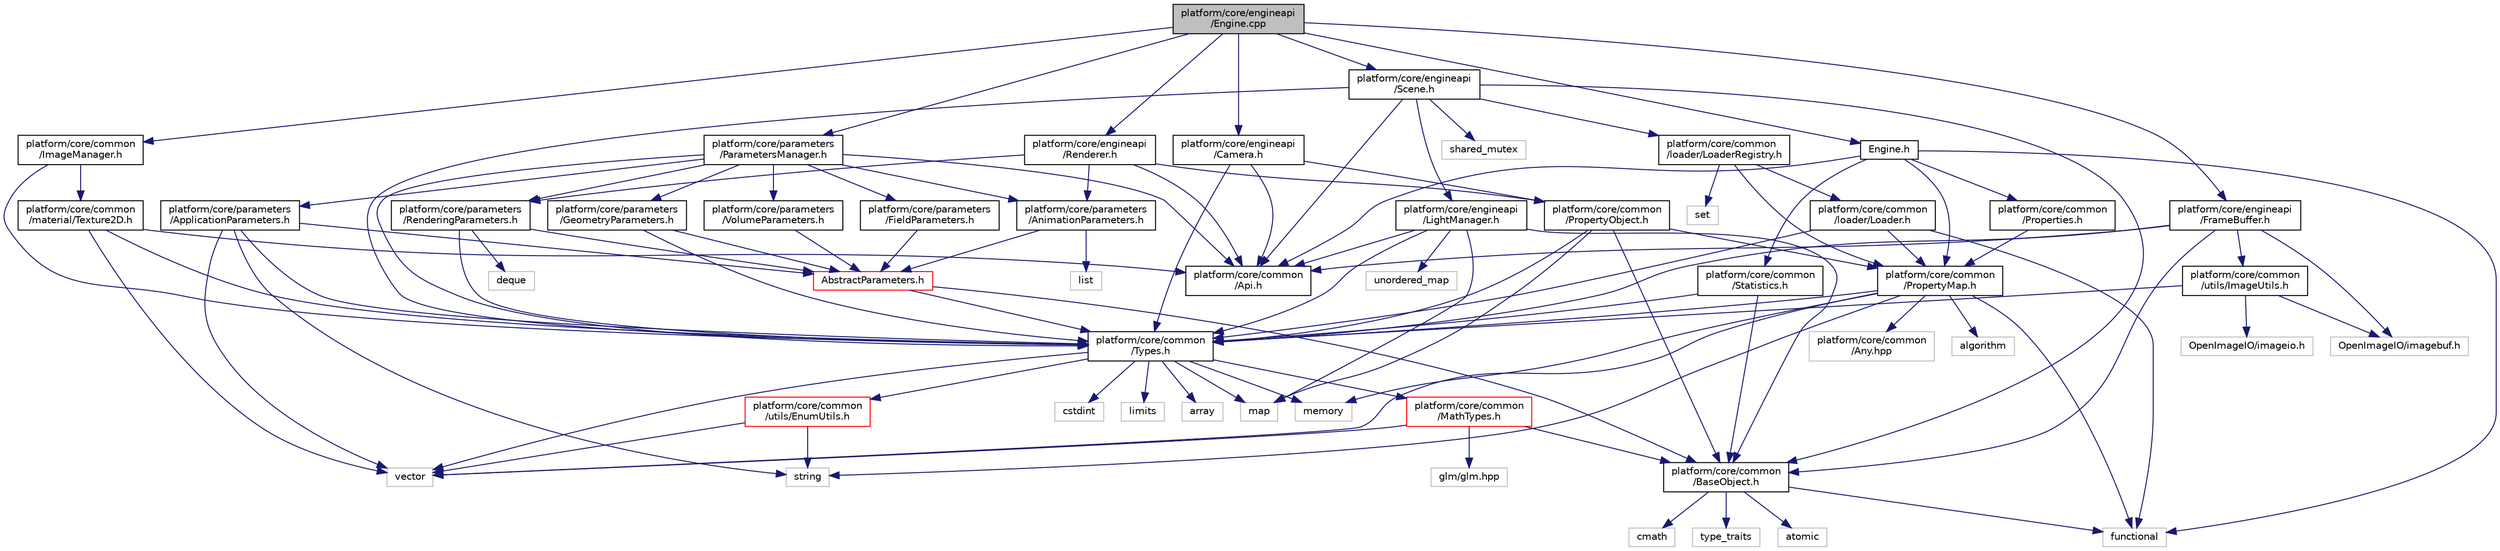 digraph "platform/core/engineapi/Engine.cpp"
{
 // LATEX_PDF_SIZE
  edge [fontname="Helvetica",fontsize="10",labelfontname="Helvetica",labelfontsize="10"];
  node [fontname="Helvetica",fontsize="10",shape=record];
  Node1 [label="platform/core/engineapi\l/Engine.cpp",height=0.2,width=0.4,color="black", fillcolor="grey75", style="filled", fontcolor="black",tooltip=" "];
  Node1 -> Node2 [color="midnightblue",fontsize="10",style="solid",fontname="Helvetica"];
  Node2 [label="Engine.h",height=0.2,width=0.4,color="black", fillcolor="white", style="filled",URL="$d1/dd4/Engine_8h.html",tooltip=" "];
  Node2 -> Node3 [color="midnightblue",fontsize="10",style="solid",fontname="Helvetica"];
  Node3 [label="platform/core/common\l/Api.h",height=0.2,width=0.4,color="black", fillcolor="white", style="filled",URL="$df/d21/Api_8h.html",tooltip=" "];
  Node2 -> Node4 [color="midnightblue",fontsize="10",style="solid",fontname="Helvetica"];
  Node4 [label="platform/core/common\l/Properties.h",height=0.2,width=0.4,color="black", fillcolor="white", style="filled",URL="$db/db2/platform_2core_2common_2Properties_8h.html",tooltip=" "];
  Node4 -> Node5 [color="midnightblue",fontsize="10",style="solid",fontname="Helvetica"];
  Node5 [label="platform/core/common\l/PropertyMap.h",height=0.2,width=0.4,color="black", fillcolor="white", style="filled",URL="$dc/d04/PropertyMap_8h.html",tooltip=" "];
  Node5 -> Node6 [color="midnightblue",fontsize="10",style="solid",fontname="Helvetica"];
  Node6 [label="platform/core/common\l/Types.h",height=0.2,width=0.4,color="black", fillcolor="white", style="filled",URL="$de/d53/platform_2core_2common_2Types_8h.html",tooltip=" "];
  Node6 -> Node7 [color="midnightblue",fontsize="10",style="solid",fontname="Helvetica"];
  Node7 [label="platform/core/common\l/MathTypes.h",height=0.2,width=0.4,color="red", fillcolor="white", style="filled",URL="$d5/d55/MathTypes_8h.html",tooltip=" "];
  Node7 -> Node8 [color="midnightblue",fontsize="10",style="solid",fontname="Helvetica"];
  Node8 [label="glm/glm.hpp",height=0.2,width=0.4,color="grey75", fillcolor="white", style="filled",tooltip=" "];
  Node7 -> Node11 [color="midnightblue",fontsize="10",style="solid",fontname="Helvetica"];
  Node11 [label="vector",height=0.2,width=0.4,color="grey75", fillcolor="white", style="filled",tooltip=" "];
  Node7 -> Node12 [color="midnightblue",fontsize="10",style="solid",fontname="Helvetica"];
  Node12 [label="platform/core/common\l/BaseObject.h",height=0.2,width=0.4,color="black", fillcolor="white", style="filled",URL="$d0/d3f/BaseObject_8h.html",tooltip=" "];
  Node12 -> Node13 [color="midnightblue",fontsize="10",style="solid",fontname="Helvetica"];
  Node13 [label="atomic",height=0.2,width=0.4,color="grey75", fillcolor="white", style="filled",tooltip=" "];
  Node12 -> Node14 [color="midnightblue",fontsize="10",style="solid",fontname="Helvetica"];
  Node14 [label="cmath",height=0.2,width=0.4,color="grey75", fillcolor="white", style="filled",tooltip=" "];
  Node12 -> Node15 [color="midnightblue",fontsize="10",style="solid",fontname="Helvetica"];
  Node15 [label="functional",height=0.2,width=0.4,color="grey75", fillcolor="white", style="filled",tooltip=" "];
  Node12 -> Node16 [color="midnightblue",fontsize="10",style="solid",fontname="Helvetica"];
  Node16 [label="type_traits",height=0.2,width=0.4,color="grey75", fillcolor="white", style="filled",tooltip=" "];
  Node6 -> Node18 [color="midnightblue",fontsize="10",style="solid",fontname="Helvetica"];
  Node18 [label="platform/core/common\l/utils/EnumUtils.h",height=0.2,width=0.4,color="red", fillcolor="white", style="filled",URL="$d3/d34/EnumUtils_8h.html",tooltip=" "];
  Node18 -> Node19 [color="midnightblue",fontsize="10",style="solid",fontname="Helvetica"];
  Node19 [label="string",height=0.2,width=0.4,color="grey75", fillcolor="white", style="filled",tooltip=" "];
  Node18 -> Node11 [color="midnightblue",fontsize="10",style="solid",fontname="Helvetica"];
  Node6 -> Node21 [color="midnightblue",fontsize="10",style="solid",fontname="Helvetica"];
  Node21 [label="array",height=0.2,width=0.4,color="grey75", fillcolor="white", style="filled",tooltip=" "];
  Node6 -> Node22 [color="midnightblue",fontsize="10",style="solid",fontname="Helvetica"];
  Node22 [label="cstdint",height=0.2,width=0.4,color="grey75", fillcolor="white", style="filled",tooltip=" "];
  Node6 -> Node23 [color="midnightblue",fontsize="10",style="solid",fontname="Helvetica"];
  Node23 [label="limits",height=0.2,width=0.4,color="grey75", fillcolor="white", style="filled",tooltip=" "];
  Node6 -> Node24 [color="midnightblue",fontsize="10",style="solid",fontname="Helvetica"];
  Node24 [label="map",height=0.2,width=0.4,color="grey75", fillcolor="white", style="filled",tooltip=" "];
  Node6 -> Node25 [color="midnightblue",fontsize="10",style="solid",fontname="Helvetica"];
  Node25 [label="memory",height=0.2,width=0.4,color="grey75", fillcolor="white", style="filled",tooltip=" "];
  Node6 -> Node11 [color="midnightblue",fontsize="10",style="solid",fontname="Helvetica"];
  Node5 -> Node26 [color="midnightblue",fontsize="10",style="solid",fontname="Helvetica"];
  Node26 [label="platform/core/common\l/Any.hpp",height=0.2,width=0.4,color="grey75", fillcolor="white", style="filled",tooltip=" "];
  Node5 -> Node27 [color="midnightblue",fontsize="10",style="solid",fontname="Helvetica"];
  Node27 [label="algorithm",height=0.2,width=0.4,color="grey75", fillcolor="white", style="filled",tooltip=" "];
  Node5 -> Node15 [color="midnightblue",fontsize="10",style="solid",fontname="Helvetica"];
  Node5 -> Node25 [color="midnightblue",fontsize="10",style="solid",fontname="Helvetica"];
  Node5 -> Node19 [color="midnightblue",fontsize="10",style="solid",fontname="Helvetica"];
  Node5 -> Node11 [color="midnightblue",fontsize="10",style="solid",fontname="Helvetica"];
  Node2 -> Node5 [color="midnightblue",fontsize="10",style="solid",fontname="Helvetica"];
  Node2 -> Node28 [color="midnightblue",fontsize="10",style="solid",fontname="Helvetica"];
  Node28 [label="platform/core/common\l/Statistics.h",height=0.2,width=0.4,color="black", fillcolor="white", style="filled",URL="$d1/dd6/Statistics_8h.html",tooltip=" "];
  Node28 -> Node12 [color="midnightblue",fontsize="10",style="solid",fontname="Helvetica"];
  Node28 -> Node6 [color="midnightblue",fontsize="10",style="solid",fontname="Helvetica"];
  Node2 -> Node15 [color="midnightblue",fontsize="10",style="solid",fontname="Helvetica"];
  Node1 -> Node29 [color="midnightblue",fontsize="10",style="solid",fontname="Helvetica"];
  Node29 [label="platform/core/engineapi\l/Camera.h",height=0.2,width=0.4,color="black", fillcolor="white", style="filled",URL="$dd/de4/Camera_8h.html",tooltip=" "];
  Node29 -> Node3 [color="midnightblue",fontsize="10",style="solid",fontname="Helvetica"];
  Node29 -> Node30 [color="midnightblue",fontsize="10",style="solid",fontname="Helvetica"];
  Node30 [label="platform/core/common\l/PropertyObject.h",height=0.2,width=0.4,color="black", fillcolor="white", style="filled",URL="$d4/d17/PropertyObject_8h.html",tooltip=" "];
  Node30 -> Node12 [color="midnightblue",fontsize="10",style="solid",fontname="Helvetica"];
  Node30 -> Node5 [color="midnightblue",fontsize="10",style="solid",fontname="Helvetica"];
  Node30 -> Node6 [color="midnightblue",fontsize="10",style="solid",fontname="Helvetica"];
  Node30 -> Node24 [color="midnightblue",fontsize="10",style="solid",fontname="Helvetica"];
  Node29 -> Node6 [color="midnightblue",fontsize="10",style="solid",fontname="Helvetica"];
  Node1 -> Node31 [color="midnightblue",fontsize="10",style="solid",fontname="Helvetica"];
  Node31 [label="platform/core/engineapi\l/FrameBuffer.h",height=0.2,width=0.4,color="black", fillcolor="white", style="filled",URL="$da/d8a/FrameBuffer_8h.html",tooltip=" "];
  Node31 -> Node3 [color="midnightblue",fontsize="10",style="solid",fontname="Helvetica"];
  Node31 -> Node12 [color="midnightblue",fontsize="10",style="solid",fontname="Helvetica"];
  Node31 -> Node6 [color="midnightblue",fontsize="10",style="solid",fontname="Helvetica"];
  Node31 -> Node32 [color="midnightblue",fontsize="10",style="solid",fontname="Helvetica"];
  Node32 [label="platform/core/common\l/utils/ImageUtils.h",height=0.2,width=0.4,color="black", fillcolor="white", style="filled",URL="$d7/dc9/ImageUtils_8h.html",tooltip=" "];
  Node32 -> Node6 [color="midnightblue",fontsize="10",style="solid",fontname="Helvetica"];
  Node32 -> Node33 [color="midnightblue",fontsize="10",style="solid",fontname="Helvetica"];
  Node33 [label="OpenImageIO/imagebuf.h",height=0.2,width=0.4,color="grey75", fillcolor="white", style="filled",tooltip=" "];
  Node32 -> Node34 [color="midnightblue",fontsize="10",style="solid",fontname="Helvetica"];
  Node34 [label="OpenImageIO/imageio.h",height=0.2,width=0.4,color="grey75", fillcolor="white", style="filled",tooltip=" "];
  Node31 -> Node33 [color="midnightblue",fontsize="10",style="solid",fontname="Helvetica"];
  Node1 -> Node35 [color="midnightblue",fontsize="10",style="solid",fontname="Helvetica"];
  Node35 [label="platform/core/engineapi\l/Renderer.h",height=0.2,width=0.4,color="black", fillcolor="white", style="filled",URL="$d8/db2/Renderer_8h.html",tooltip=" "];
  Node35 -> Node3 [color="midnightblue",fontsize="10",style="solid",fontname="Helvetica"];
  Node35 -> Node30 [color="midnightblue",fontsize="10",style="solid",fontname="Helvetica"];
  Node35 -> Node36 [color="midnightblue",fontsize="10",style="solid",fontname="Helvetica"];
  Node36 [label="platform/core/parameters\l/AnimationParameters.h",height=0.2,width=0.4,color="black", fillcolor="white", style="filled",URL="$d5/d60/AnimationParameters_8h.html",tooltip=" "];
  Node36 -> Node37 [color="midnightblue",fontsize="10",style="solid",fontname="Helvetica"];
  Node37 [label="AbstractParameters.h",height=0.2,width=0.4,color="red", fillcolor="white", style="filled",URL="$d6/d75/AbstractParameters_8h.html",tooltip=" "];
  Node37 -> Node12 [color="midnightblue",fontsize="10",style="solid",fontname="Helvetica"];
  Node37 -> Node6 [color="midnightblue",fontsize="10",style="solid",fontname="Helvetica"];
  Node36 -> Node42 [color="midnightblue",fontsize="10",style="solid",fontname="Helvetica"];
  Node42 [label="list",height=0.2,width=0.4,color="grey75", fillcolor="white", style="filled",tooltip=" "];
  Node35 -> Node43 [color="midnightblue",fontsize="10",style="solid",fontname="Helvetica"];
  Node43 [label="platform/core/parameters\l/RenderingParameters.h",height=0.2,width=0.4,color="black", fillcolor="white", style="filled",URL="$d3/d48/RenderingParameters_8h.html",tooltip=" "];
  Node43 -> Node6 [color="midnightblue",fontsize="10",style="solid",fontname="Helvetica"];
  Node43 -> Node37 [color="midnightblue",fontsize="10",style="solid",fontname="Helvetica"];
  Node43 -> Node44 [color="midnightblue",fontsize="10",style="solid",fontname="Helvetica"];
  Node44 [label="deque",height=0.2,width=0.4,color="grey75", fillcolor="white", style="filled",tooltip=" "];
  Node1 -> Node45 [color="midnightblue",fontsize="10",style="solid",fontname="Helvetica"];
  Node45 [label="platform/core/engineapi\l/Scene.h",height=0.2,width=0.4,color="black", fillcolor="white", style="filled",URL="$d5/d2d/Scene_8h.html",tooltip=" "];
  Node45 -> Node3 [color="midnightblue",fontsize="10",style="solid",fontname="Helvetica"];
  Node45 -> Node12 [color="midnightblue",fontsize="10",style="solid",fontname="Helvetica"];
  Node45 -> Node6 [color="midnightblue",fontsize="10",style="solid",fontname="Helvetica"];
  Node45 -> Node46 [color="midnightblue",fontsize="10",style="solid",fontname="Helvetica"];
  Node46 [label="platform/core/common\l/loader/LoaderRegistry.h",height=0.2,width=0.4,color="black", fillcolor="white", style="filled",URL="$d6/d76/LoaderRegistry_8h.html",tooltip=" "];
  Node46 -> Node5 [color="midnightblue",fontsize="10",style="solid",fontname="Helvetica"];
  Node46 -> Node47 [color="midnightblue",fontsize="10",style="solid",fontname="Helvetica"];
  Node47 [label="platform/core/common\l/loader/Loader.h",height=0.2,width=0.4,color="black", fillcolor="white", style="filled",URL="$dc/d0b/Loader_8h.html",tooltip=" "];
  Node47 -> Node5 [color="midnightblue",fontsize="10",style="solid",fontname="Helvetica"];
  Node47 -> Node6 [color="midnightblue",fontsize="10",style="solid",fontname="Helvetica"];
  Node47 -> Node15 [color="midnightblue",fontsize="10",style="solid",fontname="Helvetica"];
  Node46 -> Node48 [color="midnightblue",fontsize="10",style="solid",fontname="Helvetica"];
  Node48 [label="set",height=0.2,width=0.4,color="grey75", fillcolor="white", style="filled",tooltip=" "];
  Node45 -> Node49 [color="midnightblue",fontsize="10",style="solid",fontname="Helvetica"];
  Node49 [label="platform/core/engineapi\l/LightManager.h",height=0.2,width=0.4,color="black", fillcolor="white", style="filled",URL="$dd/d9a/LightManager_8h.html",tooltip=" "];
  Node49 -> Node3 [color="midnightblue",fontsize="10",style="solid",fontname="Helvetica"];
  Node49 -> Node12 [color="midnightblue",fontsize="10",style="solid",fontname="Helvetica"];
  Node49 -> Node6 [color="midnightblue",fontsize="10",style="solid",fontname="Helvetica"];
  Node49 -> Node24 [color="midnightblue",fontsize="10",style="solid",fontname="Helvetica"];
  Node49 -> Node50 [color="midnightblue",fontsize="10",style="solid",fontname="Helvetica"];
  Node50 [label="unordered_map",height=0.2,width=0.4,color="grey75", fillcolor="white", style="filled",tooltip=" "];
  Node45 -> Node51 [color="midnightblue",fontsize="10",style="solid",fontname="Helvetica"];
  Node51 [label="shared_mutex",height=0.2,width=0.4,color="grey75", fillcolor="white", style="filled",tooltip=" "];
  Node1 -> Node52 [color="midnightblue",fontsize="10",style="solid",fontname="Helvetica"];
  Node52 [label="platform/core/common\l/ImageManager.h",height=0.2,width=0.4,color="black", fillcolor="white", style="filled",URL="$d3/d10/ImageManager_8h.html",tooltip=" "];
  Node52 -> Node6 [color="midnightblue",fontsize="10",style="solid",fontname="Helvetica"];
  Node52 -> Node53 [color="midnightblue",fontsize="10",style="solid",fontname="Helvetica"];
  Node53 [label="platform/core/common\l/material/Texture2D.h",height=0.2,width=0.4,color="black", fillcolor="white", style="filled",URL="$d5/d6f/Texture2D_8h.html",tooltip=" "];
  Node53 -> Node3 [color="midnightblue",fontsize="10",style="solid",fontname="Helvetica"];
  Node53 -> Node6 [color="midnightblue",fontsize="10",style="solid",fontname="Helvetica"];
  Node53 -> Node11 [color="midnightblue",fontsize="10",style="solid",fontname="Helvetica"];
  Node1 -> Node54 [color="midnightblue",fontsize="10",style="solid",fontname="Helvetica"];
  Node54 [label="platform/core/parameters\l/ParametersManager.h",height=0.2,width=0.4,color="black", fillcolor="white", style="filled",URL="$d4/d16/ParametersManager_8h.html",tooltip=" "];
  Node54 -> Node3 [color="midnightblue",fontsize="10",style="solid",fontname="Helvetica"];
  Node54 -> Node6 [color="midnightblue",fontsize="10",style="solid",fontname="Helvetica"];
  Node54 -> Node36 [color="midnightblue",fontsize="10",style="solid",fontname="Helvetica"];
  Node54 -> Node55 [color="midnightblue",fontsize="10",style="solid",fontname="Helvetica"];
  Node55 [label="platform/core/parameters\l/ApplicationParameters.h",height=0.2,width=0.4,color="black", fillcolor="white", style="filled",URL="$d6/d4c/ApplicationParameters_8h.html",tooltip=" "];
  Node55 -> Node37 [color="midnightblue",fontsize="10",style="solid",fontname="Helvetica"];
  Node55 -> Node6 [color="midnightblue",fontsize="10",style="solid",fontname="Helvetica"];
  Node55 -> Node19 [color="midnightblue",fontsize="10",style="solid",fontname="Helvetica"];
  Node55 -> Node11 [color="midnightblue",fontsize="10",style="solid",fontname="Helvetica"];
  Node54 -> Node56 [color="midnightblue",fontsize="10",style="solid",fontname="Helvetica"];
  Node56 [label="platform/core/parameters\l/FieldParameters.h",height=0.2,width=0.4,color="black", fillcolor="white", style="filled",URL="$dc/dbf/FieldParameters_8h.html",tooltip=" "];
  Node56 -> Node37 [color="midnightblue",fontsize="10",style="solid",fontname="Helvetica"];
  Node54 -> Node57 [color="midnightblue",fontsize="10",style="solid",fontname="Helvetica"];
  Node57 [label="platform/core/parameters\l/GeometryParameters.h",height=0.2,width=0.4,color="black", fillcolor="white", style="filled",URL="$db/db5/GeometryParameters_8h.html",tooltip=" "];
  Node57 -> Node37 [color="midnightblue",fontsize="10",style="solid",fontname="Helvetica"];
  Node57 -> Node6 [color="midnightblue",fontsize="10",style="solid",fontname="Helvetica"];
  Node54 -> Node43 [color="midnightblue",fontsize="10",style="solid",fontname="Helvetica"];
  Node54 -> Node58 [color="midnightblue",fontsize="10",style="solid",fontname="Helvetica"];
  Node58 [label="platform/core/parameters\l/VolumeParameters.h",height=0.2,width=0.4,color="black", fillcolor="white", style="filled",URL="$de/d1b/VolumeParameters_8h.html",tooltip=" "];
  Node58 -> Node37 [color="midnightblue",fontsize="10",style="solid",fontname="Helvetica"];
}
